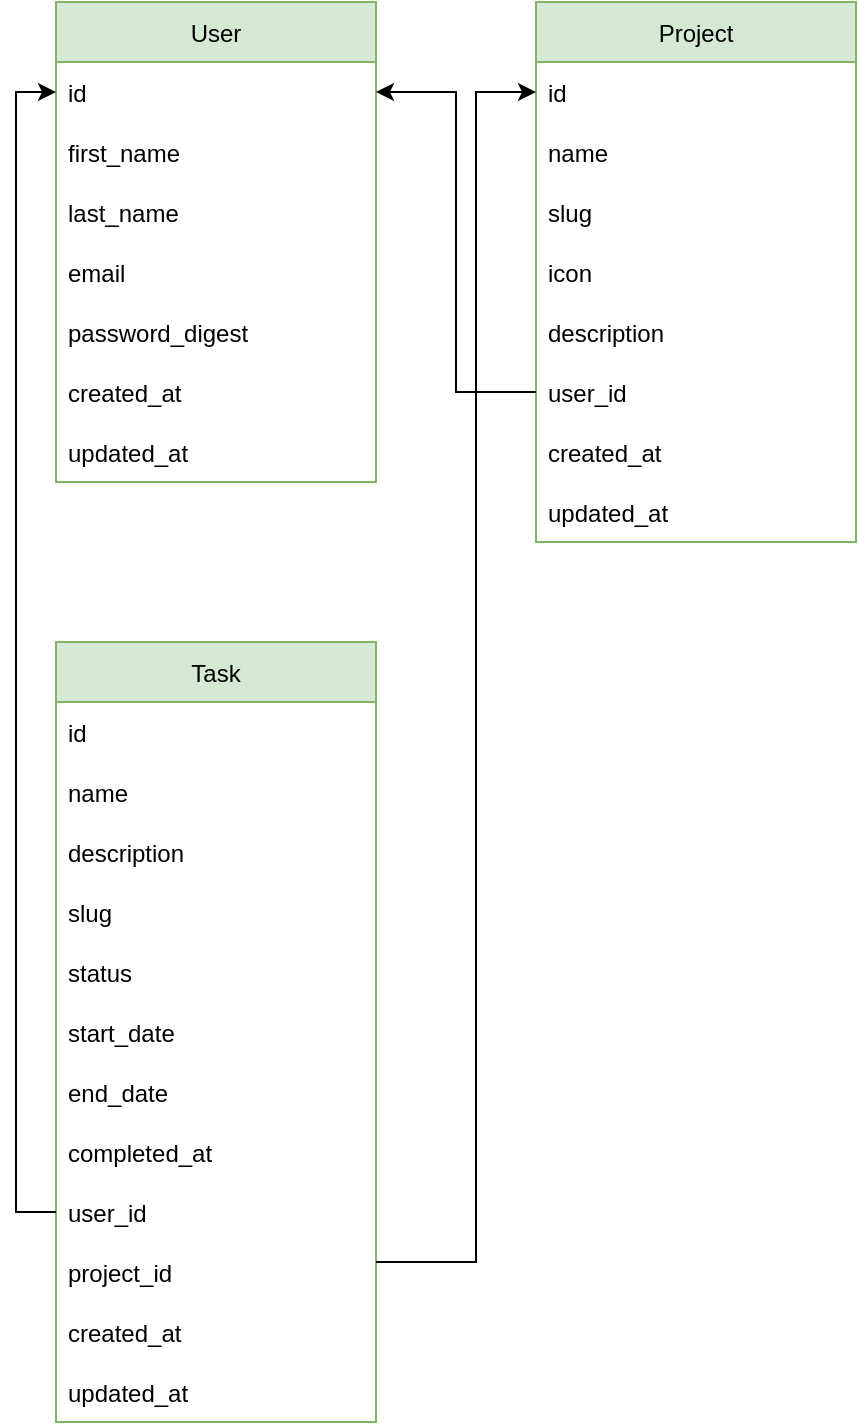 <mxfile version="20.2.2" type="device"><diagram id="C5RBs43oDa-KdzZeNtuy" name="Page-1"><mxGraphModel dx="1018" dy="898" grid="1" gridSize="10" guides="1" tooltips="1" connect="1" arrows="1" fold="1" page="1" pageScale="1" pageWidth="827" pageHeight="1169" math="0" shadow="0"><root><mxCell id="WIyWlLk6GJQsqaUBKTNV-0"/><mxCell id="WIyWlLk6GJQsqaUBKTNV-1" parent="WIyWlLk6GJQsqaUBKTNV-0"/><mxCell id="F0Bssnqpjf6s_FRl3XRH-0" value="User" style="swimlane;fontStyle=0;childLayout=stackLayout;horizontal=1;startSize=30;horizontalStack=0;resizeParent=1;resizeParentMax=0;resizeLast=0;collapsible=1;marginBottom=0;fillColor=#d5e8d4;strokeColor=#82b366;" vertex="1" parent="WIyWlLk6GJQsqaUBKTNV-1"><mxGeometry x="160" y="80" width="160" height="240" as="geometry"/></mxCell><mxCell id="F0Bssnqpjf6s_FRl3XRH-1" value="id" style="text;strokeColor=none;fillColor=none;align=left;verticalAlign=middle;spacingLeft=4;spacingRight=4;overflow=hidden;points=[[0,0.5],[1,0.5]];portConstraint=eastwest;rotatable=0;" vertex="1" parent="F0Bssnqpjf6s_FRl3XRH-0"><mxGeometry y="30" width="160" height="30" as="geometry"/></mxCell><mxCell id="F0Bssnqpjf6s_FRl3XRH-2" value="first_name" style="text;strokeColor=none;fillColor=none;align=left;verticalAlign=middle;spacingLeft=4;spacingRight=4;overflow=hidden;points=[[0,0.5],[1,0.5]];portConstraint=eastwest;rotatable=0;" vertex="1" parent="F0Bssnqpjf6s_FRl3XRH-0"><mxGeometry y="60" width="160" height="30" as="geometry"/></mxCell><mxCell id="F0Bssnqpjf6s_FRl3XRH-3" value="last_name" style="text;strokeColor=none;fillColor=none;align=left;verticalAlign=middle;spacingLeft=4;spacingRight=4;overflow=hidden;points=[[0,0.5],[1,0.5]];portConstraint=eastwest;rotatable=0;" vertex="1" parent="F0Bssnqpjf6s_FRl3XRH-0"><mxGeometry y="90" width="160" height="30" as="geometry"/></mxCell><mxCell id="F0Bssnqpjf6s_FRl3XRH-4" value="email" style="text;strokeColor=none;fillColor=none;align=left;verticalAlign=middle;spacingLeft=4;spacingRight=4;overflow=hidden;points=[[0,0.5],[1,0.5]];portConstraint=eastwest;rotatable=0;" vertex="1" parent="F0Bssnqpjf6s_FRl3XRH-0"><mxGeometry y="120" width="160" height="30" as="geometry"/></mxCell><mxCell id="F0Bssnqpjf6s_FRl3XRH-5" value="password_digest" style="text;strokeColor=none;fillColor=none;align=left;verticalAlign=middle;spacingLeft=4;spacingRight=4;overflow=hidden;points=[[0,0.5],[1,0.5]];portConstraint=eastwest;rotatable=0;" vertex="1" parent="F0Bssnqpjf6s_FRl3XRH-0"><mxGeometry y="150" width="160" height="30" as="geometry"/></mxCell><mxCell id="F0Bssnqpjf6s_FRl3XRH-6" value="created_at" style="text;strokeColor=none;fillColor=none;align=left;verticalAlign=middle;spacingLeft=4;spacingRight=4;overflow=hidden;points=[[0,0.5],[1,0.5]];portConstraint=eastwest;rotatable=0;" vertex="1" parent="F0Bssnqpjf6s_FRl3XRH-0"><mxGeometry y="180" width="160" height="30" as="geometry"/></mxCell><mxCell id="F0Bssnqpjf6s_FRl3XRH-7" value="updated_at" style="text;strokeColor=none;fillColor=none;align=left;verticalAlign=middle;spacingLeft=4;spacingRight=4;overflow=hidden;points=[[0,0.5],[1,0.5]];portConstraint=eastwest;rotatable=0;" vertex="1" parent="F0Bssnqpjf6s_FRl3XRH-0"><mxGeometry y="210" width="160" height="30" as="geometry"/></mxCell><mxCell id="F0Bssnqpjf6s_FRl3XRH-8" value="Project" style="swimlane;fontStyle=0;childLayout=stackLayout;horizontal=1;startSize=30;horizontalStack=0;resizeParent=1;resizeParentMax=0;resizeLast=0;collapsible=1;marginBottom=0;fillColor=#d5e8d4;strokeColor=#82b366;" vertex="1" parent="WIyWlLk6GJQsqaUBKTNV-1"><mxGeometry x="400" y="80" width="160" height="270" as="geometry"/></mxCell><mxCell id="F0Bssnqpjf6s_FRl3XRH-9" value="id" style="text;strokeColor=none;fillColor=none;align=left;verticalAlign=middle;spacingLeft=4;spacingRight=4;overflow=hidden;points=[[0,0.5],[1,0.5]];portConstraint=eastwest;rotatable=0;" vertex="1" parent="F0Bssnqpjf6s_FRl3XRH-8"><mxGeometry y="30" width="160" height="30" as="geometry"/></mxCell><mxCell id="F0Bssnqpjf6s_FRl3XRH-10" value="name" style="text;strokeColor=none;fillColor=none;align=left;verticalAlign=middle;spacingLeft=4;spacingRight=4;overflow=hidden;points=[[0,0.5],[1,0.5]];portConstraint=eastwest;rotatable=0;" vertex="1" parent="F0Bssnqpjf6s_FRl3XRH-8"><mxGeometry y="60" width="160" height="30" as="geometry"/></mxCell><mxCell id="F0Bssnqpjf6s_FRl3XRH-31" value="slug" style="text;strokeColor=none;fillColor=none;align=left;verticalAlign=middle;spacingLeft=4;spacingRight=4;overflow=hidden;points=[[0,0.5],[1,0.5]];portConstraint=eastwest;rotatable=0;" vertex="1" parent="F0Bssnqpjf6s_FRl3XRH-8"><mxGeometry y="90" width="160" height="30" as="geometry"/></mxCell><mxCell id="F0Bssnqpjf6s_FRl3XRH-11" value="icon" style="text;strokeColor=none;fillColor=none;align=left;verticalAlign=middle;spacingLeft=4;spacingRight=4;overflow=hidden;points=[[0,0.5],[1,0.5]];portConstraint=eastwest;rotatable=0;" vertex="1" parent="F0Bssnqpjf6s_FRl3XRH-8"><mxGeometry y="120" width="160" height="30" as="geometry"/></mxCell><mxCell id="F0Bssnqpjf6s_FRl3XRH-12" value="description" style="text;strokeColor=none;fillColor=none;align=left;verticalAlign=middle;spacingLeft=4;spacingRight=4;overflow=hidden;points=[[0,0.5],[1,0.5]];portConstraint=eastwest;rotatable=0;" vertex="1" parent="F0Bssnqpjf6s_FRl3XRH-8"><mxGeometry y="150" width="160" height="30" as="geometry"/></mxCell><mxCell id="F0Bssnqpjf6s_FRl3XRH-13" value="user_id" style="text;strokeColor=none;fillColor=none;align=left;verticalAlign=middle;spacingLeft=4;spacingRight=4;overflow=hidden;points=[[0,0.5],[1,0.5]];portConstraint=eastwest;rotatable=0;" vertex="1" parent="F0Bssnqpjf6s_FRl3XRH-8"><mxGeometry y="180" width="160" height="30" as="geometry"/></mxCell><mxCell id="F0Bssnqpjf6s_FRl3XRH-14" value="created_at" style="text;strokeColor=none;fillColor=none;align=left;verticalAlign=middle;spacingLeft=4;spacingRight=4;overflow=hidden;points=[[0,0.5],[1,0.5]];portConstraint=eastwest;rotatable=0;" vertex="1" parent="F0Bssnqpjf6s_FRl3XRH-8"><mxGeometry y="210" width="160" height="30" as="geometry"/></mxCell><mxCell id="F0Bssnqpjf6s_FRl3XRH-15" value="updated_at" style="text;strokeColor=none;fillColor=none;align=left;verticalAlign=middle;spacingLeft=4;spacingRight=4;overflow=hidden;points=[[0,0.5],[1,0.5]];portConstraint=eastwest;rotatable=0;" vertex="1" parent="F0Bssnqpjf6s_FRl3XRH-8"><mxGeometry y="240" width="160" height="30" as="geometry"/></mxCell><mxCell id="F0Bssnqpjf6s_FRl3XRH-16" value="Task" style="swimlane;fontStyle=0;childLayout=stackLayout;horizontal=1;startSize=30;horizontalStack=0;resizeParent=1;resizeParentMax=0;resizeLast=0;collapsible=1;marginBottom=0;fillColor=#d5e8d4;strokeColor=#82b366;" vertex="1" parent="WIyWlLk6GJQsqaUBKTNV-1"><mxGeometry x="160" y="400" width="160" height="390" as="geometry"/></mxCell><mxCell id="F0Bssnqpjf6s_FRl3XRH-17" value="id" style="text;strokeColor=none;fillColor=none;align=left;verticalAlign=middle;spacingLeft=4;spacingRight=4;overflow=hidden;points=[[0,0.5],[1,0.5]];portConstraint=eastwest;rotatable=0;" vertex="1" parent="F0Bssnqpjf6s_FRl3XRH-16"><mxGeometry y="30" width="160" height="30" as="geometry"/></mxCell><mxCell id="F0Bssnqpjf6s_FRl3XRH-18" value="name" style="text;strokeColor=none;fillColor=none;align=left;verticalAlign=middle;spacingLeft=4;spacingRight=4;overflow=hidden;points=[[0,0.5],[1,0.5]];portConstraint=eastwest;rotatable=0;" vertex="1" parent="F0Bssnqpjf6s_FRl3XRH-16"><mxGeometry y="60" width="160" height="30" as="geometry"/></mxCell><mxCell id="F0Bssnqpjf6s_FRl3XRH-20" value="description" style="text;strokeColor=none;fillColor=none;align=left;verticalAlign=middle;spacingLeft=4;spacingRight=4;overflow=hidden;points=[[0,0.5],[1,0.5]];portConstraint=eastwest;rotatable=0;" vertex="1" parent="F0Bssnqpjf6s_FRl3XRH-16"><mxGeometry y="90" width="160" height="30" as="geometry"/></mxCell><mxCell id="F0Bssnqpjf6s_FRl3XRH-32" value="slug" style="text;strokeColor=none;fillColor=none;align=left;verticalAlign=middle;spacingLeft=4;spacingRight=4;overflow=hidden;points=[[0,0.5],[1,0.5]];portConstraint=eastwest;rotatable=0;" vertex="1" parent="F0Bssnqpjf6s_FRl3XRH-16"><mxGeometry y="120" width="160" height="30" as="geometry"/></mxCell><mxCell id="F0Bssnqpjf6s_FRl3XRH-28" value="status" style="text;strokeColor=none;fillColor=none;align=left;verticalAlign=middle;spacingLeft=4;spacingRight=4;overflow=hidden;points=[[0,0.5],[1,0.5]];portConstraint=eastwest;rotatable=0;" vertex="1" parent="F0Bssnqpjf6s_FRl3XRH-16"><mxGeometry y="150" width="160" height="30" as="geometry"/></mxCell><mxCell id="F0Bssnqpjf6s_FRl3XRH-29" value="start_date" style="text;strokeColor=none;fillColor=none;align=left;verticalAlign=middle;spacingLeft=4;spacingRight=4;overflow=hidden;points=[[0,0.5],[1,0.5]];portConstraint=eastwest;rotatable=0;" vertex="1" parent="F0Bssnqpjf6s_FRl3XRH-16"><mxGeometry y="180" width="160" height="30" as="geometry"/></mxCell><mxCell id="F0Bssnqpjf6s_FRl3XRH-30" value="end_date" style="text;strokeColor=none;fillColor=none;align=left;verticalAlign=middle;spacingLeft=4;spacingRight=4;overflow=hidden;points=[[0,0.5],[1,0.5]];portConstraint=eastwest;rotatable=0;" vertex="1" parent="F0Bssnqpjf6s_FRl3XRH-16"><mxGeometry y="210" width="160" height="30" as="geometry"/></mxCell><mxCell id="F0Bssnqpjf6s_FRl3XRH-35" value="completed_at" style="text;strokeColor=none;fillColor=none;align=left;verticalAlign=middle;spacingLeft=4;spacingRight=4;overflow=hidden;points=[[0,0.5],[1,0.5]];portConstraint=eastwest;rotatable=0;" vertex="1" parent="F0Bssnqpjf6s_FRl3XRH-16"><mxGeometry y="240" width="160" height="30" as="geometry"/></mxCell><mxCell id="F0Bssnqpjf6s_FRl3XRH-21" value="user_id" style="text;strokeColor=none;fillColor=none;align=left;verticalAlign=middle;spacingLeft=4;spacingRight=4;overflow=hidden;points=[[0,0.5],[1,0.5]];portConstraint=eastwest;rotatable=0;" vertex="1" parent="F0Bssnqpjf6s_FRl3XRH-16"><mxGeometry y="270" width="160" height="30" as="geometry"/></mxCell><mxCell id="F0Bssnqpjf6s_FRl3XRH-25" value="project_id" style="text;strokeColor=none;fillColor=none;align=left;verticalAlign=middle;spacingLeft=4;spacingRight=4;overflow=hidden;points=[[0,0.5],[1,0.5]];portConstraint=eastwest;rotatable=0;" vertex="1" parent="F0Bssnqpjf6s_FRl3XRH-16"><mxGeometry y="300" width="160" height="30" as="geometry"/></mxCell><mxCell id="F0Bssnqpjf6s_FRl3XRH-22" value="created_at" style="text;strokeColor=none;fillColor=none;align=left;verticalAlign=middle;spacingLeft=4;spacingRight=4;overflow=hidden;points=[[0,0.5],[1,0.5]];portConstraint=eastwest;rotatable=0;" vertex="1" parent="F0Bssnqpjf6s_FRl3XRH-16"><mxGeometry y="330" width="160" height="30" as="geometry"/></mxCell><mxCell id="F0Bssnqpjf6s_FRl3XRH-23" value="updated_at" style="text;strokeColor=none;fillColor=none;align=left;verticalAlign=middle;spacingLeft=4;spacingRight=4;overflow=hidden;points=[[0,0.5],[1,0.5]];portConstraint=eastwest;rotatable=0;" vertex="1" parent="F0Bssnqpjf6s_FRl3XRH-16"><mxGeometry y="360" width="160" height="30" as="geometry"/></mxCell><mxCell id="F0Bssnqpjf6s_FRl3XRH-24" style="edgeStyle=orthogonalEdgeStyle;rounded=0;orthogonalLoop=1;jettySize=auto;html=1;entryX=1;entryY=0.5;entryDx=0;entryDy=0;" edge="1" parent="WIyWlLk6GJQsqaUBKTNV-1" source="F0Bssnqpjf6s_FRl3XRH-13" target="F0Bssnqpjf6s_FRl3XRH-1"><mxGeometry relative="1" as="geometry"/></mxCell><mxCell id="F0Bssnqpjf6s_FRl3XRH-33" style="edgeStyle=orthogonalEdgeStyle;rounded=0;orthogonalLoop=1;jettySize=auto;html=1;entryX=0;entryY=0.5;entryDx=0;entryDy=0;" edge="1" parent="WIyWlLk6GJQsqaUBKTNV-1" source="F0Bssnqpjf6s_FRl3XRH-21" target="F0Bssnqpjf6s_FRl3XRH-1"><mxGeometry relative="1" as="geometry"/></mxCell><mxCell id="F0Bssnqpjf6s_FRl3XRH-34" style="edgeStyle=orthogonalEdgeStyle;rounded=0;orthogonalLoop=1;jettySize=auto;html=1;entryX=0;entryY=0.5;entryDx=0;entryDy=0;" edge="1" parent="WIyWlLk6GJQsqaUBKTNV-1" source="F0Bssnqpjf6s_FRl3XRH-25" target="F0Bssnqpjf6s_FRl3XRH-9"><mxGeometry relative="1" as="geometry"><Array as="points"><mxPoint x="370" y="710"/><mxPoint x="370" y="125"/></Array></mxGeometry></mxCell></root></mxGraphModel></diagram></mxfile>